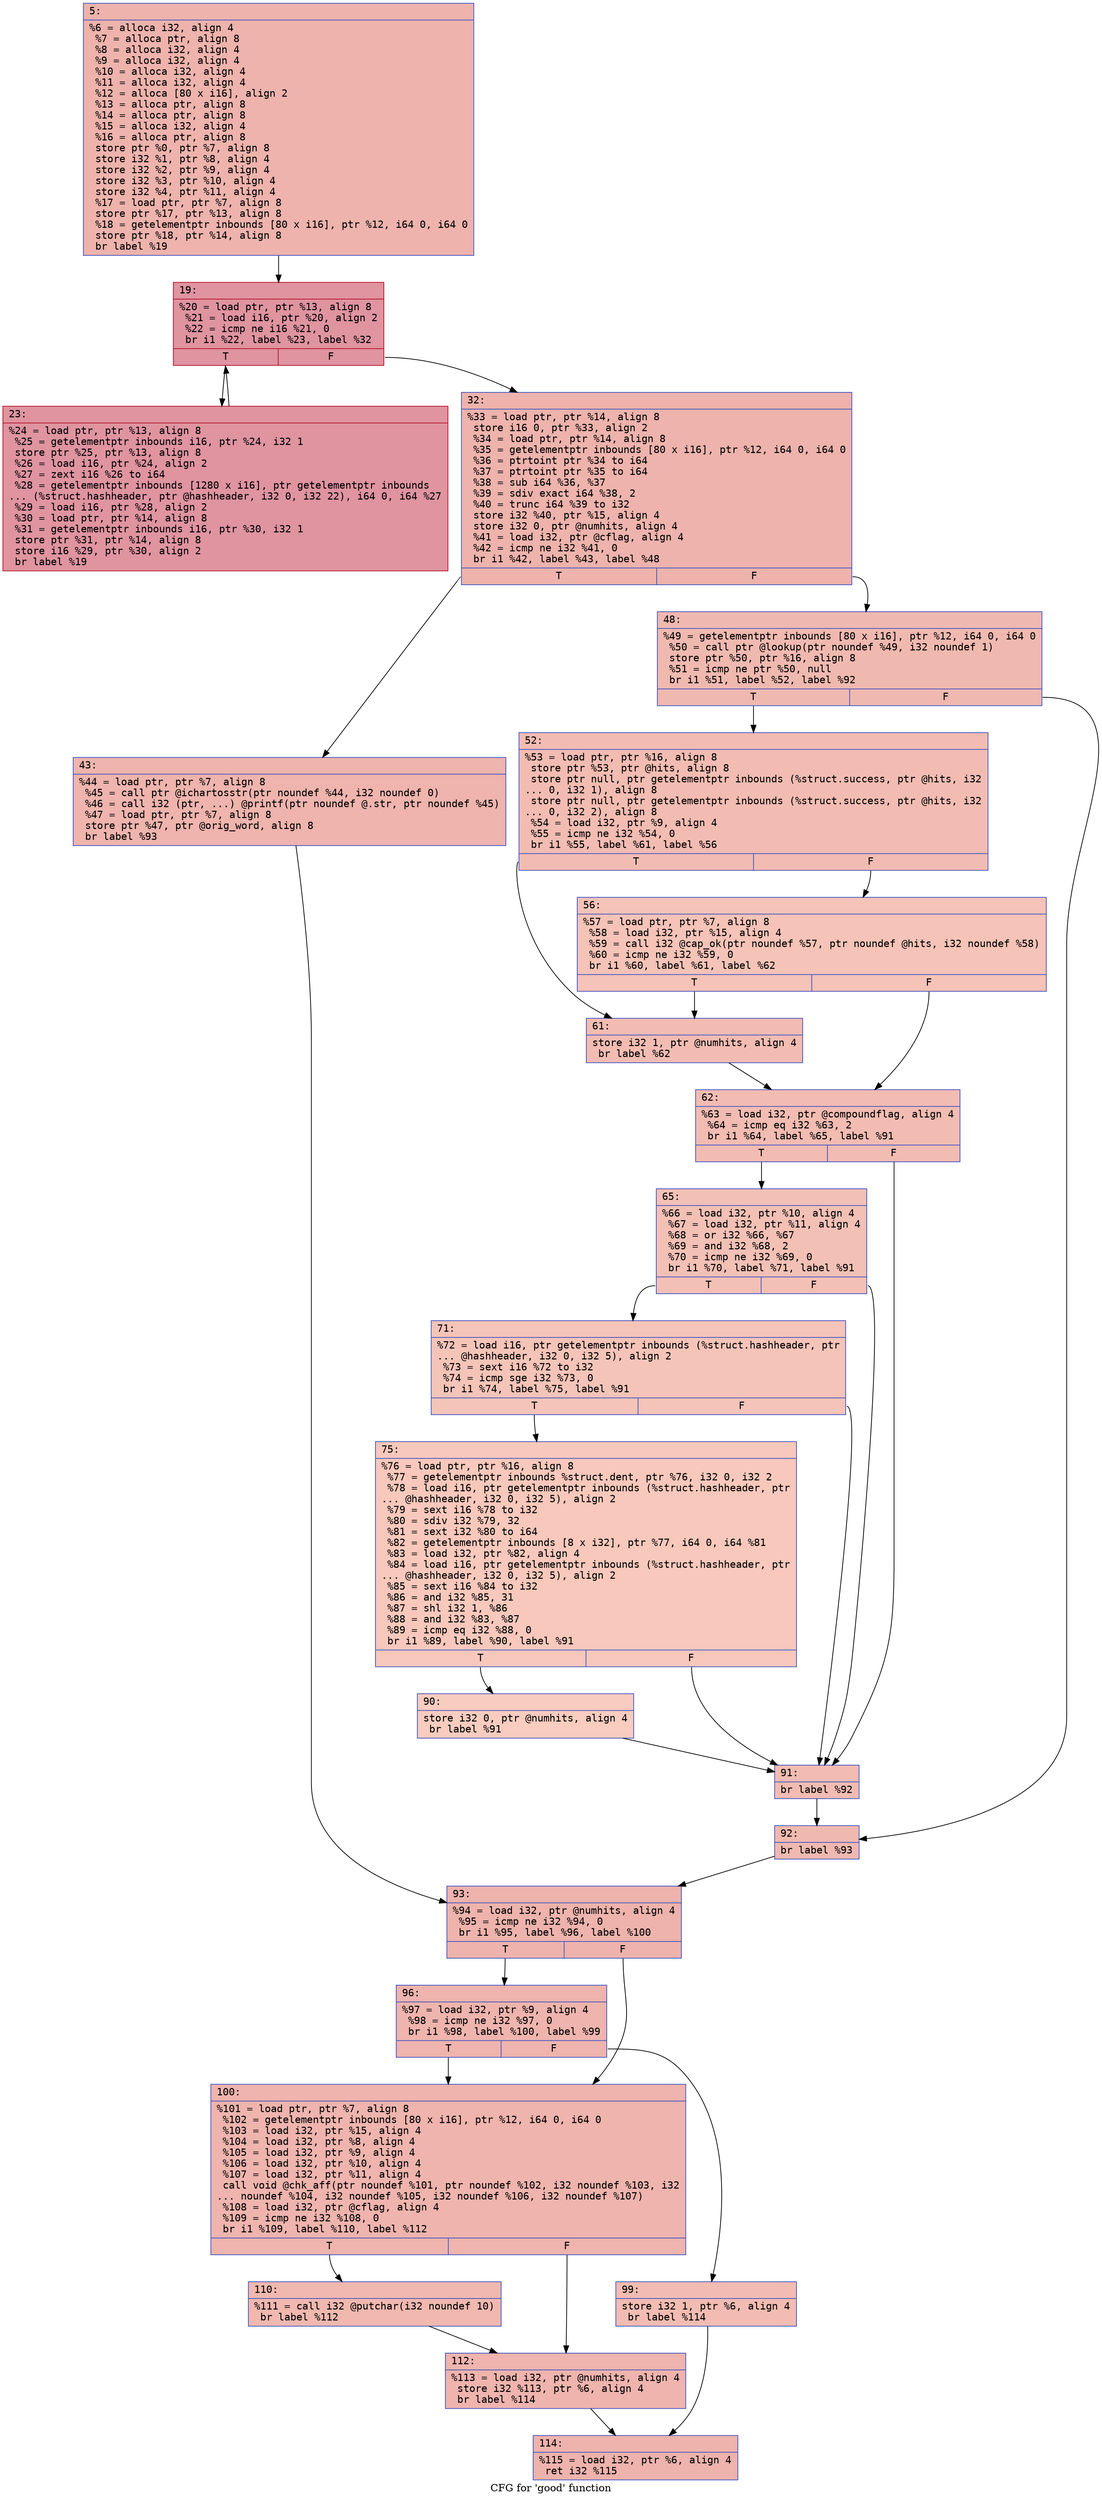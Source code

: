 digraph "CFG for 'good' function" {
	label="CFG for 'good' function";

	Node0x600003eddfe0 [shape=record,color="#3d50c3ff", style=filled, fillcolor="#d6524470" fontname="Courier",label="{5:\l|  %6 = alloca i32, align 4\l  %7 = alloca ptr, align 8\l  %8 = alloca i32, align 4\l  %9 = alloca i32, align 4\l  %10 = alloca i32, align 4\l  %11 = alloca i32, align 4\l  %12 = alloca [80 x i16], align 2\l  %13 = alloca ptr, align 8\l  %14 = alloca ptr, align 8\l  %15 = alloca i32, align 4\l  %16 = alloca ptr, align 8\l  store ptr %0, ptr %7, align 8\l  store i32 %1, ptr %8, align 4\l  store i32 %2, ptr %9, align 4\l  store i32 %3, ptr %10, align 4\l  store i32 %4, ptr %11, align 4\l  %17 = load ptr, ptr %7, align 8\l  store ptr %17, ptr %13, align 8\l  %18 = getelementptr inbounds [80 x i16], ptr %12, i64 0, i64 0\l  store ptr %18, ptr %14, align 8\l  br label %19\l}"];
	Node0x600003eddfe0 -> Node0x600003ede030[tooltip="5 -> 19\nProbability 100.00%" ];
	Node0x600003ede030 [shape=record,color="#b70d28ff", style=filled, fillcolor="#b70d2870" fontname="Courier",label="{19:\l|  %20 = load ptr, ptr %13, align 8\l  %21 = load i16, ptr %20, align 2\l  %22 = icmp ne i16 %21, 0\l  br i1 %22, label %23, label %32\l|{<s0>T|<s1>F}}"];
	Node0x600003ede030:s0 -> Node0x600003ede080[tooltip="19 -> 23\nProbability 96.88%" ];
	Node0x600003ede030:s1 -> Node0x600003ede0d0[tooltip="19 -> 32\nProbability 3.12%" ];
	Node0x600003ede080 [shape=record,color="#b70d28ff", style=filled, fillcolor="#b70d2870" fontname="Courier",label="{23:\l|  %24 = load ptr, ptr %13, align 8\l  %25 = getelementptr inbounds i16, ptr %24, i32 1\l  store ptr %25, ptr %13, align 8\l  %26 = load i16, ptr %24, align 2\l  %27 = zext i16 %26 to i64\l  %28 = getelementptr inbounds [1280 x i16], ptr getelementptr inbounds\l... (%struct.hashheader, ptr @hashheader, i32 0, i32 22), i64 0, i64 %27\l  %29 = load i16, ptr %28, align 2\l  %30 = load ptr, ptr %14, align 8\l  %31 = getelementptr inbounds i16, ptr %30, i32 1\l  store ptr %31, ptr %14, align 8\l  store i16 %29, ptr %30, align 2\l  br label %19\l}"];
	Node0x600003ede080 -> Node0x600003ede030[tooltip="23 -> 19\nProbability 100.00%" ];
	Node0x600003ede0d0 [shape=record,color="#3d50c3ff", style=filled, fillcolor="#d6524470" fontname="Courier",label="{32:\l|  %33 = load ptr, ptr %14, align 8\l  store i16 0, ptr %33, align 2\l  %34 = load ptr, ptr %14, align 8\l  %35 = getelementptr inbounds [80 x i16], ptr %12, i64 0, i64 0\l  %36 = ptrtoint ptr %34 to i64\l  %37 = ptrtoint ptr %35 to i64\l  %38 = sub i64 %36, %37\l  %39 = sdiv exact i64 %38, 2\l  %40 = trunc i64 %39 to i32\l  store i32 %40, ptr %15, align 4\l  store i32 0, ptr @numhits, align 4\l  %41 = load i32, ptr @cflag, align 4\l  %42 = icmp ne i32 %41, 0\l  br i1 %42, label %43, label %48\l|{<s0>T|<s1>F}}"];
	Node0x600003ede0d0:s0 -> Node0x600003ede120[tooltip="32 -> 43\nProbability 62.50%" ];
	Node0x600003ede0d0:s1 -> Node0x600003ede170[tooltip="32 -> 48\nProbability 37.50%" ];
	Node0x600003ede120 [shape=record,color="#3d50c3ff", style=filled, fillcolor="#d8564670" fontname="Courier",label="{43:\l|  %44 = load ptr, ptr %7, align 8\l  %45 = call ptr @ichartosstr(ptr noundef %44, i32 noundef 0)\l  %46 = call i32 (ptr, ...) @printf(ptr noundef @.str, ptr noundef %45)\l  %47 = load ptr, ptr %7, align 8\l  store ptr %47, ptr @orig_word, align 8\l  br label %93\l}"];
	Node0x600003ede120 -> Node0x600003ede4e0[tooltip="43 -> 93\nProbability 100.00%" ];
	Node0x600003ede170 [shape=record,color="#3d50c3ff", style=filled, fillcolor="#de614d70" fontname="Courier",label="{48:\l|  %49 = getelementptr inbounds [80 x i16], ptr %12, i64 0, i64 0\l  %50 = call ptr @lookup(ptr noundef %49, i32 noundef 1)\l  store ptr %50, ptr %16, align 8\l  %51 = icmp ne ptr %50, null\l  br i1 %51, label %52, label %92\l|{<s0>T|<s1>F}}"];
	Node0x600003ede170:s0 -> Node0x600003ede1c0[tooltip="48 -> 52\nProbability 62.50%" ];
	Node0x600003ede170:s1 -> Node0x600003ede490[tooltip="48 -> 92\nProbability 37.50%" ];
	Node0x600003ede1c0 [shape=record,color="#3d50c3ff", style=filled, fillcolor="#e1675170" fontname="Courier",label="{52:\l|  %53 = load ptr, ptr %16, align 8\l  store ptr %53, ptr @hits, align 8\l  store ptr null, ptr getelementptr inbounds (%struct.success, ptr @hits, i32\l... 0, i32 1), align 8\l  store ptr null, ptr getelementptr inbounds (%struct.success, ptr @hits, i32\l... 0, i32 2), align 8\l  %54 = load i32, ptr %9, align 4\l  %55 = icmp ne i32 %54, 0\l  br i1 %55, label %61, label %56\l|{<s0>T|<s1>F}}"];
	Node0x600003ede1c0:s0 -> Node0x600003ede260[tooltip="52 -> 61\nProbability 62.50%" ];
	Node0x600003ede1c0:s1 -> Node0x600003ede210[tooltip="52 -> 56\nProbability 37.50%" ];
	Node0x600003ede210 [shape=record,color="#3d50c3ff", style=filled, fillcolor="#e8765c70" fontname="Courier",label="{56:\l|  %57 = load ptr, ptr %7, align 8\l  %58 = load i32, ptr %15, align 4\l  %59 = call i32 @cap_ok(ptr noundef %57, ptr noundef @hits, i32 noundef %58)\l  %60 = icmp ne i32 %59, 0\l  br i1 %60, label %61, label %62\l|{<s0>T|<s1>F}}"];
	Node0x600003ede210:s0 -> Node0x600003ede260[tooltip="56 -> 61\nProbability 62.50%" ];
	Node0x600003ede210:s1 -> Node0x600003ede2b0[tooltip="56 -> 62\nProbability 37.50%" ];
	Node0x600003ede260 [shape=record,color="#3d50c3ff", style=filled, fillcolor="#e1675170" fontname="Courier",label="{61:\l|  store i32 1, ptr @numhits, align 4\l  br label %62\l}"];
	Node0x600003ede260 -> Node0x600003ede2b0[tooltip="61 -> 62\nProbability 100.00%" ];
	Node0x600003ede2b0 [shape=record,color="#3d50c3ff", style=filled, fillcolor="#e1675170" fontname="Courier",label="{62:\l|  %63 = load i32, ptr @compoundflag, align 4\l  %64 = icmp eq i32 %63, 2\l  br i1 %64, label %65, label %91\l|{<s0>T|<s1>F}}"];
	Node0x600003ede2b0:s0 -> Node0x600003ede300[tooltip="62 -> 65\nProbability 50.00%" ];
	Node0x600003ede2b0:s1 -> Node0x600003ede440[tooltip="62 -> 91\nProbability 50.00%" ];
	Node0x600003ede300 [shape=record,color="#3d50c3ff", style=filled, fillcolor="#e5705870" fontname="Courier",label="{65:\l|  %66 = load i32, ptr %10, align 4\l  %67 = load i32, ptr %11, align 4\l  %68 = or i32 %66, %67\l  %69 = and i32 %68, 2\l  %70 = icmp ne i32 %69, 0\l  br i1 %70, label %71, label %91\l|{<s0>T|<s1>F}}"];
	Node0x600003ede300:s0 -> Node0x600003ede350[tooltip="65 -> 71\nProbability 50.00%" ];
	Node0x600003ede300:s1 -> Node0x600003ede440[tooltip="65 -> 91\nProbability 50.00%" ];
	Node0x600003ede350 [shape=record,color="#3d50c3ff", style=filled, fillcolor="#e97a5f70" fontname="Courier",label="{71:\l|  %72 = load i16, ptr getelementptr inbounds (%struct.hashheader, ptr\l... @hashheader, i32 0, i32 5), align 2\l  %73 = sext i16 %72 to i32\l  %74 = icmp sge i32 %73, 0\l  br i1 %74, label %75, label %91\l|{<s0>T|<s1>F}}"];
	Node0x600003ede350:s0 -> Node0x600003ede3a0[tooltip="71 -> 75\nProbability 50.00%" ];
	Node0x600003ede350:s1 -> Node0x600003ede440[tooltip="71 -> 91\nProbability 50.00%" ];
	Node0x600003ede3a0 [shape=record,color="#3d50c3ff", style=filled, fillcolor="#ed836670" fontname="Courier",label="{75:\l|  %76 = load ptr, ptr %16, align 8\l  %77 = getelementptr inbounds %struct.dent, ptr %76, i32 0, i32 2\l  %78 = load i16, ptr getelementptr inbounds (%struct.hashheader, ptr\l... @hashheader, i32 0, i32 5), align 2\l  %79 = sext i16 %78 to i32\l  %80 = sdiv i32 %79, 32\l  %81 = sext i32 %80 to i64\l  %82 = getelementptr inbounds [8 x i32], ptr %77, i64 0, i64 %81\l  %83 = load i32, ptr %82, align 4\l  %84 = load i16, ptr getelementptr inbounds (%struct.hashheader, ptr\l... @hashheader, i32 0, i32 5), align 2\l  %85 = sext i16 %84 to i32\l  %86 = and i32 %85, 31\l  %87 = shl i32 1, %86\l  %88 = and i32 %83, %87\l  %89 = icmp eq i32 %88, 0\l  br i1 %89, label %90, label %91\l|{<s0>T|<s1>F}}"];
	Node0x600003ede3a0:s0 -> Node0x600003ede3f0[tooltip="75 -> 90\nProbability 37.50%" ];
	Node0x600003ede3a0:s1 -> Node0x600003ede440[tooltip="75 -> 91\nProbability 62.50%" ];
	Node0x600003ede3f0 [shape=record,color="#3d50c3ff", style=filled, fillcolor="#f08b6e70" fontname="Courier",label="{90:\l|  store i32 0, ptr @numhits, align 4\l  br label %91\l}"];
	Node0x600003ede3f0 -> Node0x600003ede440[tooltip="90 -> 91\nProbability 100.00%" ];
	Node0x600003ede440 [shape=record,color="#3d50c3ff", style=filled, fillcolor="#e1675170" fontname="Courier",label="{91:\l|  br label %92\l}"];
	Node0x600003ede440 -> Node0x600003ede490[tooltip="91 -> 92\nProbability 100.00%" ];
	Node0x600003ede490 [shape=record,color="#3d50c3ff", style=filled, fillcolor="#de614d70" fontname="Courier",label="{92:\l|  br label %93\l}"];
	Node0x600003ede490 -> Node0x600003ede4e0[tooltip="92 -> 93\nProbability 100.00%" ];
	Node0x600003ede4e0 [shape=record,color="#3d50c3ff", style=filled, fillcolor="#d6524470" fontname="Courier",label="{93:\l|  %94 = load i32, ptr @numhits, align 4\l  %95 = icmp ne i32 %94, 0\l  br i1 %95, label %96, label %100\l|{<s0>T|<s1>F}}"];
	Node0x600003ede4e0:s0 -> Node0x600003ede530[tooltip="93 -> 96\nProbability 62.50%" ];
	Node0x600003ede4e0:s1 -> Node0x600003ede5d0[tooltip="93 -> 100\nProbability 37.50%" ];
	Node0x600003ede530 [shape=record,color="#3d50c3ff", style=filled, fillcolor="#d8564670" fontname="Courier",label="{96:\l|  %97 = load i32, ptr %9, align 4\l  %98 = icmp ne i32 %97, 0\l  br i1 %98, label %100, label %99\l|{<s0>T|<s1>F}}"];
	Node0x600003ede530:s0 -> Node0x600003ede5d0[tooltip="96 -> 100\nProbability 62.50%" ];
	Node0x600003ede530:s1 -> Node0x600003ede580[tooltip="96 -> 99\nProbability 37.50%" ];
	Node0x600003ede580 [shape=record,color="#3d50c3ff", style=filled, fillcolor="#e1675170" fontname="Courier",label="{99:\l|  store i32 1, ptr %6, align 4\l  br label %114\l}"];
	Node0x600003ede580 -> Node0x600003ede6c0[tooltip="99 -> 114\nProbability 100.00%" ];
	Node0x600003ede5d0 [shape=record,color="#3d50c3ff", style=filled, fillcolor="#d8564670" fontname="Courier",label="{100:\l|  %101 = load ptr, ptr %7, align 8\l  %102 = getelementptr inbounds [80 x i16], ptr %12, i64 0, i64 0\l  %103 = load i32, ptr %15, align 4\l  %104 = load i32, ptr %8, align 4\l  %105 = load i32, ptr %9, align 4\l  %106 = load i32, ptr %10, align 4\l  %107 = load i32, ptr %11, align 4\l  call void @chk_aff(ptr noundef %101, ptr noundef %102, i32 noundef %103, i32\l... noundef %104, i32 noundef %105, i32 noundef %106, i32 noundef %107)\l  %108 = load i32, ptr @cflag, align 4\l  %109 = icmp ne i32 %108, 0\l  br i1 %109, label %110, label %112\l|{<s0>T|<s1>F}}"];
	Node0x600003ede5d0:s0 -> Node0x600003ede620[tooltip="100 -> 110\nProbability 62.50%" ];
	Node0x600003ede5d0:s1 -> Node0x600003ede670[tooltip="100 -> 112\nProbability 37.50%" ];
	Node0x600003ede620 [shape=record,color="#3d50c3ff", style=filled, fillcolor="#dc5d4a70" fontname="Courier",label="{110:\l|  %111 = call i32 @putchar(i32 noundef 10)\l  br label %112\l}"];
	Node0x600003ede620 -> Node0x600003ede670[tooltip="110 -> 112\nProbability 100.00%" ];
	Node0x600003ede670 [shape=record,color="#3d50c3ff", style=filled, fillcolor="#d8564670" fontname="Courier",label="{112:\l|  %113 = load i32, ptr @numhits, align 4\l  store i32 %113, ptr %6, align 4\l  br label %114\l}"];
	Node0x600003ede670 -> Node0x600003ede6c0[tooltip="112 -> 114\nProbability 100.00%" ];
	Node0x600003ede6c0 [shape=record,color="#3d50c3ff", style=filled, fillcolor="#d6524470" fontname="Courier",label="{114:\l|  %115 = load i32, ptr %6, align 4\l  ret i32 %115\l}"];
}
